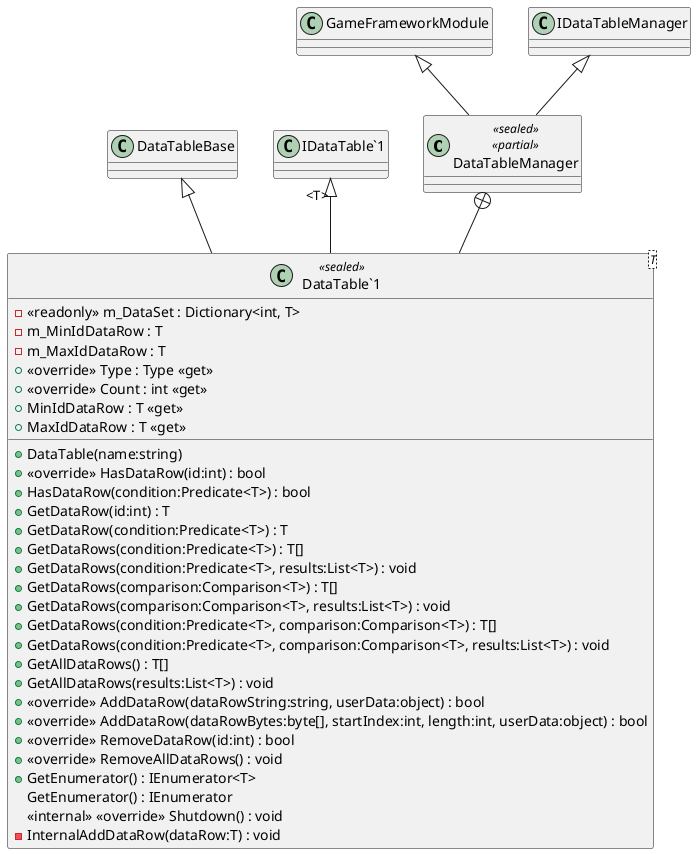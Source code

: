@startuml
class DataTableManager <<sealed>> <<partial>> {
}
class "DataTable`1"<T> <<sealed>> {
    - <<readonly>> m_DataSet : Dictionary<int, T>
    - m_MinIdDataRow : T
    - m_MaxIdDataRow : T
    + DataTable(name:string)
    + <<override>> Type : Type <<get>>
    + <<override>> Count : int <<get>>
    + MinIdDataRow : T <<get>>
    + MaxIdDataRow : T <<get>>
    + <<override>> HasDataRow(id:int) : bool
    + HasDataRow(condition:Predicate<T>) : bool
    + GetDataRow(id:int) : T
    + GetDataRow(condition:Predicate<T>) : T
    + GetDataRows(condition:Predicate<T>) : T[]
    + GetDataRows(condition:Predicate<T>, results:List<T>) : void
    + GetDataRows(comparison:Comparison<T>) : T[]
    + GetDataRows(comparison:Comparison<T>, results:List<T>) : void
    + GetDataRows(condition:Predicate<T>, comparison:Comparison<T>) : T[]
    + GetDataRows(condition:Predicate<T>, comparison:Comparison<T>, results:List<T>) : void
    + GetAllDataRows() : T[]
    + GetAllDataRows(results:List<T>) : void
    + <<override>> AddDataRow(dataRowString:string, userData:object) : bool
    + <<override>> AddDataRow(dataRowBytes:byte[], startIndex:int, length:int, userData:object) : bool
    + <<override>> RemoveDataRow(id:int) : bool
    + <<override>> RemoveAllDataRows() : void
    + GetEnumerator() : IEnumerator<T>
    GetEnumerator() : IEnumerator
    <<internal>> <<override>> Shutdown() : void
    - InternalAddDataRow(dataRow:T) : void
}
GameFrameworkModule <|-- DataTableManager
IDataTableManager <|-- DataTableManager
DataTableManager +-- "DataTable`1"
DataTableBase <|-- "DataTable`1"
"IDataTable`1" "<T>" <|-- "DataTable`1"
@enduml
